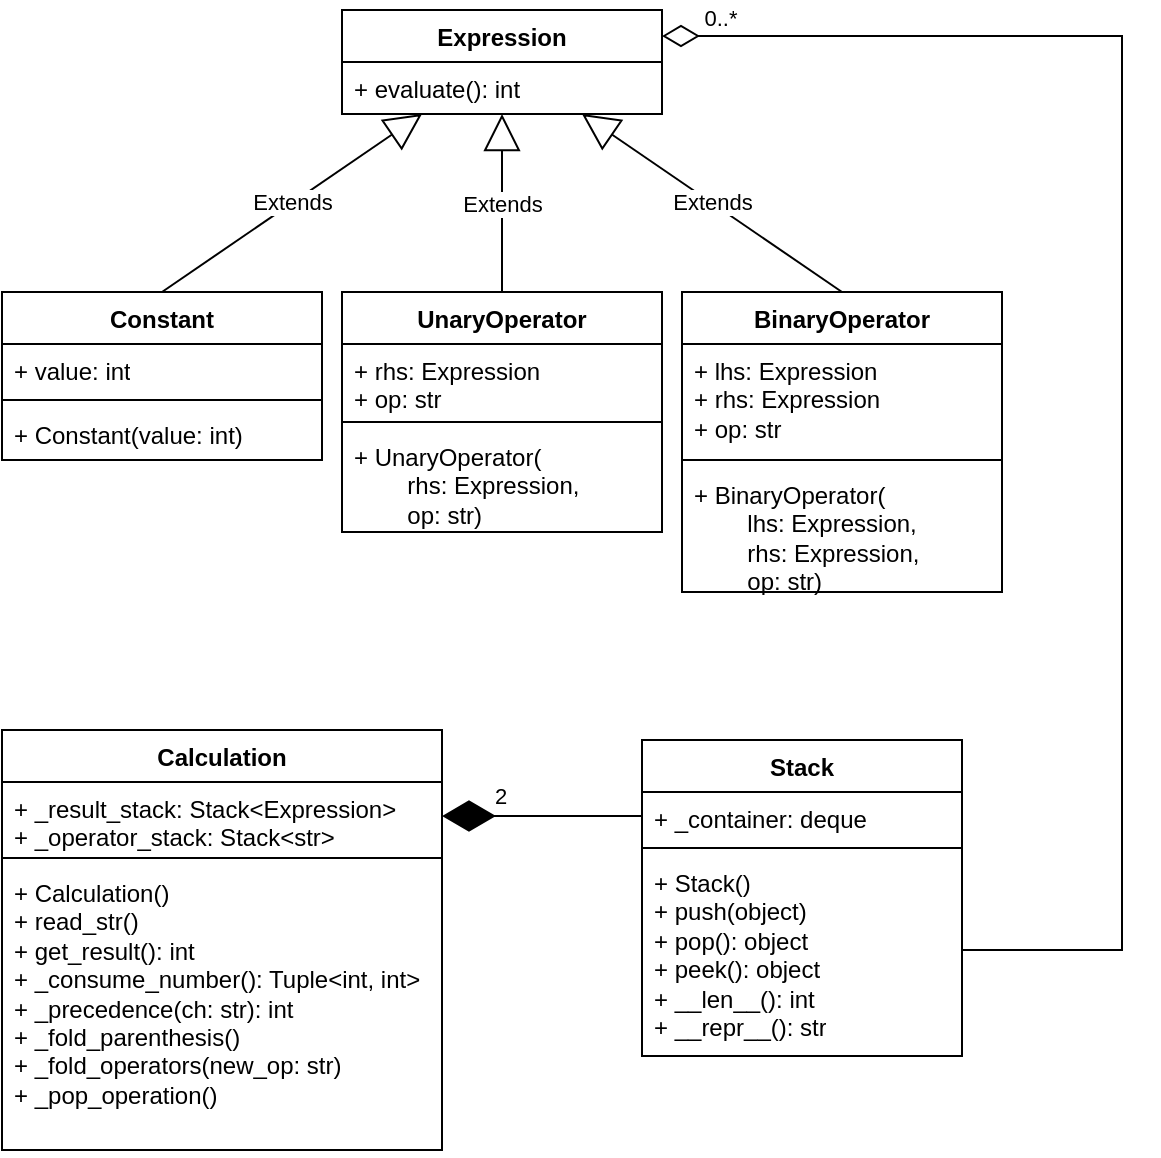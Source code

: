 <mxfile version="23.1.3" type="device">
  <diagram name="Page-1" id="zCqUHCasMRF5OGqJJrx4">
    <mxGraphModel dx="1050" dy="512" grid="1" gridSize="10" guides="1" tooltips="1" connect="1" arrows="1" fold="1" page="1" pageScale="1" pageWidth="850" pageHeight="1100" math="0" shadow="0">
      <root>
        <mxCell id="0" />
        <mxCell id="1" parent="0" />
        <mxCell id="WB50IDQon0DrDaCBZnXq-1" value="Expression" style="swimlane;fontStyle=1;align=center;verticalAlign=top;childLayout=stackLayout;horizontal=1;startSize=26;horizontalStack=0;resizeParent=1;resizeParentMax=0;resizeLast=0;collapsible=1;marginBottom=0;whiteSpace=wrap;html=1;" parent="1" vertex="1">
          <mxGeometry x="210" y="40" width="160" height="52" as="geometry">
            <mxRectangle x="210" y="40" width="110" height="30" as="alternateBounds" />
          </mxGeometry>
        </mxCell>
        <mxCell id="WB50IDQon0DrDaCBZnXq-4" value="+ evaluate(): int" style="text;strokeColor=none;fillColor=none;align=left;verticalAlign=top;spacingLeft=4;spacingRight=4;overflow=hidden;rotatable=0;points=[[0,0.5],[1,0.5]];portConstraint=eastwest;whiteSpace=wrap;html=1;" parent="WB50IDQon0DrDaCBZnXq-1" vertex="1">
          <mxGeometry y="26" width="160" height="26" as="geometry" />
        </mxCell>
        <mxCell id="WB50IDQon0DrDaCBZnXq-9" value="Constant" style="swimlane;fontStyle=1;align=center;verticalAlign=top;childLayout=stackLayout;horizontal=1;startSize=26;horizontalStack=0;resizeParent=1;resizeParentMax=0;resizeLast=0;collapsible=1;marginBottom=0;whiteSpace=wrap;html=1;" parent="1" vertex="1">
          <mxGeometry x="40" y="181" width="160" height="84" as="geometry" />
        </mxCell>
        <mxCell id="WB50IDQon0DrDaCBZnXq-10" value="+ value: int" style="text;strokeColor=none;fillColor=none;align=left;verticalAlign=top;spacingLeft=4;spacingRight=4;overflow=hidden;rotatable=0;points=[[0,0.5],[1,0.5]];portConstraint=eastwest;whiteSpace=wrap;html=1;" parent="WB50IDQon0DrDaCBZnXq-9" vertex="1">
          <mxGeometry y="26" width="160" height="24" as="geometry" />
        </mxCell>
        <mxCell id="VYM9lECA3FjeFDpOmnbF-20" value="" style="line;strokeWidth=1;fillColor=none;align=left;verticalAlign=middle;spacingTop=-1;spacingLeft=3;spacingRight=3;rotatable=0;labelPosition=right;points=[];portConstraint=eastwest;strokeColor=inherit;" vertex="1" parent="WB50IDQon0DrDaCBZnXq-9">
          <mxGeometry y="50" width="160" height="8" as="geometry" />
        </mxCell>
        <mxCell id="VYM9lECA3FjeFDpOmnbF-21" value="+ Constant(value: int)" style="text;strokeColor=none;fillColor=none;align=left;verticalAlign=top;spacingLeft=4;spacingRight=4;overflow=hidden;rotatable=0;points=[[0,0.5],[1,0.5]];portConstraint=eastwest;whiteSpace=wrap;html=1;" vertex="1" parent="WB50IDQon0DrDaCBZnXq-9">
          <mxGeometry y="58" width="160" height="26" as="geometry" />
        </mxCell>
        <mxCell id="WB50IDQon0DrDaCBZnXq-13" value="UnaryOperator" style="swimlane;fontStyle=1;align=center;verticalAlign=top;childLayout=stackLayout;horizontal=1;startSize=26;horizontalStack=0;resizeParent=1;resizeParentMax=0;resizeLast=0;collapsible=1;marginBottom=0;whiteSpace=wrap;html=1;" parent="1" vertex="1">
          <mxGeometry x="210" y="181" width="160" height="120" as="geometry" />
        </mxCell>
        <mxCell id="WB50IDQon0DrDaCBZnXq-14" value="&lt;div&gt;+ rhs: Expression&lt;/div&gt;&lt;div&gt;+ op: str&lt;br&gt;&lt;/div&gt;" style="text;strokeColor=none;fillColor=none;align=left;verticalAlign=top;spacingLeft=4;spacingRight=4;overflow=hidden;rotatable=0;points=[[0,0.5],[1,0.5]];portConstraint=eastwest;whiteSpace=wrap;html=1;" parent="WB50IDQon0DrDaCBZnXq-13" vertex="1">
          <mxGeometry y="26" width="160" height="35" as="geometry" />
        </mxCell>
        <mxCell id="VYM9lECA3FjeFDpOmnbF-23" value="" style="line;strokeWidth=1;fillColor=none;align=left;verticalAlign=middle;spacingTop=-1;spacingLeft=3;spacingRight=3;rotatable=0;labelPosition=right;points=[];portConstraint=eastwest;strokeColor=inherit;" vertex="1" parent="WB50IDQon0DrDaCBZnXq-13">
          <mxGeometry y="61" width="160" height="8" as="geometry" />
        </mxCell>
        <mxCell id="VYM9lECA3FjeFDpOmnbF-22" value="&lt;div&gt;+ UnaryOperator(&lt;/div&gt;&lt;div&gt;&lt;span style=&quot;white-space: pre;&quot;&gt;&#x9;&lt;/span&gt;rhs: Expression,&amp;nbsp;&lt;/div&gt;&lt;div&gt;&lt;span style=&quot;white-space: pre;&quot;&gt;&#x9;&lt;/span&gt;op: str)&lt;/div&gt;" style="text;strokeColor=none;fillColor=none;align=left;verticalAlign=top;spacingLeft=4;spacingRight=4;overflow=hidden;rotatable=0;points=[[0,0.5],[1,0.5]];portConstraint=eastwest;whiteSpace=wrap;html=1;" vertex="1" parent="WB50IDQon0DrDaCBZnXq-13">
          <mxGeometry y="69" width="160" height="51" as="geometry" />
        </mxCell>
        <mxCell id="WB50IDQon0DrDaCBZnXq-17" value="BinaryOperator" style="swimlane;fontStyle=1;align=center;verticalAlign=top;childLayout=stackLayout;horizontal=1;startSize=26;horizontalStack=0;resizeParent=1;resizeParentMax=0;resizeLast=0;collapsible=1;marginBottom=0;whiteSpace=wrap;html=1;" parent="1" vertex="1">
          <mxGeometry x="380" y="181" width="160" height="150" as="geometry" />
        </mxCell>
        <mxCell id="WB50IDQon0DrDaCBZnXq-18" value="&lt;div&gt;+ lhs: Expression&lt;/div&gt;&lt;div&gt;+ rhs: Expression&lt;br&gt;&lt;/div&gt;&lt;div&gt;+ op: str&lt;br&gt;&lt;/div&gt;" style="text;strokeColor=none;fillColor=none;align=left;verticalAlign=top;spacingLeft=4;spacingRight=4;overflow=hidden;rotatable=0;points=[[0,0.5],[1,0.5]];portConstraint=eastwest;whiteSpace=wrap;html=1;" parent="WB50IDQon0DrDaCBZnXq-17" vertex="1">
          <mxGeometry y="26" width="160" height="54" as="geometry" />
        </mxCell>
        <mxCell id="VYM9lECA3FjeFDpOmnbF-25" value="" style="line;strokeWidth=1;fillColor=none;align=left;verticalAlign=middle;spacingTop=-1;spacingLeft=3;spacingRight=3;rotatable=0;labelPosition=right;points=[];portConstraint=eastwest;strokeColor=inherit;" vertex="1" parent="WB50IDQon0DrDaCBZnXq-17">
          <mxGeometry y="80" width="160" height="8" as="geometry" />
        </mxCell>
        <mxCell id="VYM9lECA3FjeFDpOmnbF-24" value="&lt;div&gt;+ BinaryOperator(&lt;/div&gt;&lt;div&gt;&lt;span style=&quot;white-space: pre;&quot;&gt;&#x9;&lt;/span&gt;lhs: Expression,&amp;nbsp;&lt;/div&gt;&lt;div&gt;&lt;span style=&quot;white-space: pre;&quot;&gt;&#x9;&lt;/span&gt;rhs: Expression,&amp;nbsp;&lt;/div&gt;&lt;div&gt;&lt;span style=&quot;white-space: pre;&quot;&gt;&#x9;&lt;/span&gt;op: str)&lt;/div&gt;" style="text;strokeColor=none;fillColor=none;align=left;verticalAlign=top;spacingLeft=4;spacingRight=4;overflow=hidden;rotatable=0;points=[[0,0.5],[1,0.5]];portConstraint=eastwest;whiteSpace=wrap;html=1;" vertex="1" parent="WB50IDQon0DrDaCBZnXq-17">
          <mxGeometry y="88" width="160" height="62" as="geometry" />
        </mxCell>
        <mxCell id="VYM9lECA3FjeFDpOmnbF-9" value="Extends" style="endArrow=block;endSize=16;endFill=0;html=1;rounded=0;exitX=0.5;exitY=0;exitDx=0;exitDy=0;entryX=0.25;entryY=1;entryDx=0;entryDy=0;" edge="1" parent="1" source="WB50IDQon0DrDaCBZnXq-9" target="WB50IDQon0DrDaCBZnXq-1">
          <mxGeometry width="160" relative="1" as="geometry">
            <mxPoint x="100" y="120" as="sourcePoint" />
            <mxPoint x="290" y="50" as="targetPoint" />
          </mxGeometry>
        </mxCell>
        <mxCell id="VYM9lECA3FjeFDpOmnbF-10" value="Extends" style="endArrow=block;endSize=16;endFill=0;html=1;rounded=0;exitX=0.5;exitY=0;exitDx=0;exitDy=0;entryX=0.5;entryY=1;entryDx=0;entryDy=0;" edge="1" parent="1" source="WB50IDQon0DrDaCBZnXq-13" target="WB50IDQon0DrDaCBZnXq-1">
          <mxGeometry width="160" relative="1" as="geometry">
            <mxPoint x="230" y="120" as="sourcePoint" />
            <mxPoint x="390" y="120" as="targetPoint" />
          </mxGeometry>
        </mxCell>
        <mxCell id="VYM9lECA3FjeFDpOmnbF-11" value="Extends" style="endArrow=block;endSize=16;endFill=0;html=1;rounded=0;exitX=0.5;exitY=0;exitDx=0;exitDy=0;entryX=0.75;entryY=1;entryDx=0;entryDy=0;" edge="1" parent="1" source="WB50IDQon0DrDaCBZnXq-17" target="WB50IDQon0DrDaCBZnXq-1">
          <mxGeometry width="160" relative="1" as="geometry">
            <mxPoint x="400" y="120" as="sourcePoint" />
            <mxPoint x="560" y="120" as="targetPoint" />
          </mxGeometry>
        </mxCell>
        <mxCell id="VYM9lECA3FjeFDpOmnbF-12" value="Stack" style="swimlane;fontStyle=1;align=center;verticalAlign=top;childLayout=stackLayout;horizontal=1;startSize=26;horizontalStack=0;resizeParent=1;resizeParentMax=0;resizeLast=0;collapsible=1;marginBottom=0;whiteSpace=wrap;html=1;" vertex="1" parent="1">
          <mxGeometry x="360" y="405" width="160" height="158" as="geometry">
            <mxRectangle x="360" y="400" width="70" height="30" as="alternateBounds" />
          </mxGeometry>
        </mxCell>
        <mxCell id="VYM9lECA3FjeFDpOmnbF-13" value="+ _container: deque" style="text;strokeColor=none;fillColor=none;align=left;verticalAlign=top;spacingLeft=4;spacingRight=4;overflow=hidden;rotatable=0;points=[[0,0.5],[1,0.5]];portConstraint=eastwest;whiteSpace=wrap;html=1;" vertex="1" parent="VYM9lECA3FjeFDpOmnbF-12">
          <mxGeometry y="26" width="160" height="24" as="geometry" />
        </mxCell>
        <mxCell id="VYM9lECA3FjeFDpOmnbF-14" value="" style="line;strokeWidth=1;fillColor=none;align=left;verticalAlign=middle;spacingTop=-1;spacingLeft=3;spacingRight=3;rotatable=0;labelPosition=right;points=[];portConstraint=eastwest;strokeColor=inherit;" vertex="1" parent="VYM9lECA3FjeFDpOmnbF-12">
          <mxGeometry y="50" width="160" height="8" as="geometry" />
        </mxCell>
        <mxCell id="VYM9lECA3FjeFDpOmnbF-15" value="&lt;div&gt;+ Stack()&lt;br&gt;&lt;/div&gt;&lt;div&gt;+ push(object)&lt;br&gt;&lt;/div&gt;&lt;div&gt;+ pop(): object&lt;/div&gt;&lt;div&gt;+ peek(): object&lt;/div&gt;&lt;div&gt;+ __len__(): int&lt;br&gt;&lt;/div&gt;&lt;div&gt;+ __repr__(): str&lt;br&gt;&lt;/div&gt;" style="text;strokeColor=none;fillColor=none;align=left;verticalAlign=top;spacingLeft=4;spacingRight=4;overflow=hidden;rotatable=0;points=[[0,0.5],[1,0.5]];portConstraint=eastwest;whiteSpace=wrap;html=1;" vertex="1" parent="VYM9lECA3FjeFDpOmnbF-12">
          <mxGeometry y="58" width="160" height="100" as="geometry" />
        </mxCell>
        <mxCell id="VYM9lECA3FjeFDpOmnbF-26" value="Calculation" style="swimlane;fontStyle=1;align=center;verticalAlign=top;childLayout=stackLayout;horizontal=1;startSize=26;horizontalStack=0;resizeParent=1;resizeParentMax=0;resizeLast=0;collapsible=1;marginBottom=0;whiteSpace=wrap;html=1;" vertex="1" parent="1">
          <mxGeometry x="40" y="400" width="220" height="210" as="geometry">
            <mxRectangle x="40" y="400" width="110" height="30" as="alternateBounds" />
          </mxGeometry>
        </mxCell>
        <mxCell id="VYM9lECA3FjeFDpOmnbF-27" value="&lt;div&gt;+ _result_stack: Stack&amp;lt;Expression&amp;gt;&lt;/div&gt;&lt;div&gt;+ _operator_stack: Stack&amp;lt;str&amp;gt;&lt;br&gt;&lt;/div&gt;" style="text;strokeColor=none;fillColor=none;align=left;verticalAlign=top;spacingLeft=4;spacingRight=4;overflow=hidden;rotatable=0;points=[[0,0.5],[1,0.5]];portConstraint=eastwest;whiteSpace=wrap;html=1;" vertex="1" parent="VYM9lECA3FjeFDpOmnbF-26">
          <mxGeometry y="26" width="220" height="34" as="geometry" />
        </mxCell>
        <mxCell id="VYM9lECA3FjeFDpOmnbF-28" value="" style="line;strokeWidth=1;fillColor=none;align=left;verticalAlign=middle;spacingTop=-1;spacingLeft=3;spacingRight=3;rotatable=0;labelPosition=right;points=[];portConstraint=eastwest;strokeColor=inherit;" vertex="1" parent="VYM9lECA3FjeFDpOmnbF-26">
          <mxGeometry y="60" width="220" height="8" as="geometry" />
        </mxCell>
        <mxCell id="VYM9lECA3FjeFDpOmnbF-29" value="&lt;div&gt;+ Calculation()&lt;/div&gt;&lt;div&gt;+ read_str()&lt;/div&gt;&lt;div&gt;+ get_result(): int&lt;/div&gt;&lt;div&gt;+ _consume_number(): Tuple&amp;lt;int, int&amp;gt;&lt;/div&gt;&lt;div&gt;+ _precedence(ch: str): int&lt;/div&gt;&lt;div&gt;+ _fold_parenthesis()&lt;/div&gt;&lt;div&gt;+ _fold_operators(new_op: str)&lt;/div&gt;&lt;div&gt;+ _pop_operation()&lt;br&gt;&lt;/div&gt;" style="text;strokeColor=none;fillColor=none;align=left;verticalAlign=top;spacingLeft=4;spacingRight=4;overflow=hidden;rotatable=0;points=[[0,0.5],[1,0.5]];portConstraint=eastwest;whiteSpace=wrap;html=1;" vertex="1" parent="VYM9lECA3FjeFDpOmnbF-26">
          <mxGeometry y="68" width="220" height="142" as="geometry" />
        </mxCell>
        <mxCell id="VYM9lECA3FjeFDpOmnbF-30" value="" style="endArrow=diamondThin;endFill=1;endSize=24;html=1;rounded=0;entryX=1;entryY=0.5;entryDx=0;entryDy=0;exitX=0;exitY=0.5;exitDx=0;exitDy=0;" edge="1" parent="1" source="VYM9lECA3FjeFDpOmnbF-13" target="VYM9lECA3FjeFDpOmnbF-27">
          <mxGeometry width="160" relative="1" as="geometry">
            <mxPoint x="360" y="600" as="sourcePoint" />
            <mxPoint x="300" y="440" as="targetPoint" />
          </mxGeometry>
        </mxCell>
        <mxCell id="VYM9lECA3FjeFDpOmnbF-36" value="2" style="edgeLabel;html=1;align=center;verticalAlign=middle;resizable=0;points=[];" vertex="1" connectable="0" parent="VYM9lECA3FjeFDpOmnbF-30">
          <mxGeometry x="0.719" y="-1" relative="1" as="geometry">
            <mxPoint x="15" y="-9" as="offset" />
          </mxGeometry>
        </mxCell>
        <mxCell id="VYM9lECA3FjeFDpOmnbF-33" style="edgeStyle=orthogonalEdgeStyle;rounded=0;orthogonalLoop=1;jettySize=auto;html=1;entryX=1;entryY=0.25;entryDx=0;entryDy=0;endArrow=diamondThin;endFill=0;endSize=16;" edge="1" parent="1" source="VYM9lECA3FjeFDpOmnbF-15" target="WB50IDQon0DrDaCBZnXq-1">
          <mxGeometry relative="1" as="geometry">
            <Array as="points">
              <mxPoint x="600" y="510" />
              <mxPoint x="600" y="53" />
            </Array>
          </mxGeometry>
        </mxCell>
        <mxCell id="VYM9lECA3FjeFDpOmnbF-34" value="&lt;div&gt;0..*&lt;/div&gt;" style="edgeLabel;html=1;align=center;verticalAlign=middle;resizable=0;points=[];" vertex="1" connectable="0" parent="VYM9lECA3FjeFDpOmnbF-33">
          <mxGeometry x="0.893" relative="1" as="geometry">
            <mxPoint x="-12" y="-9" as="offset" />
          </mxGeometry>
        </mxCell>
      </root>
    </mxGraphModel>
  </diagram>
</mxfile>
